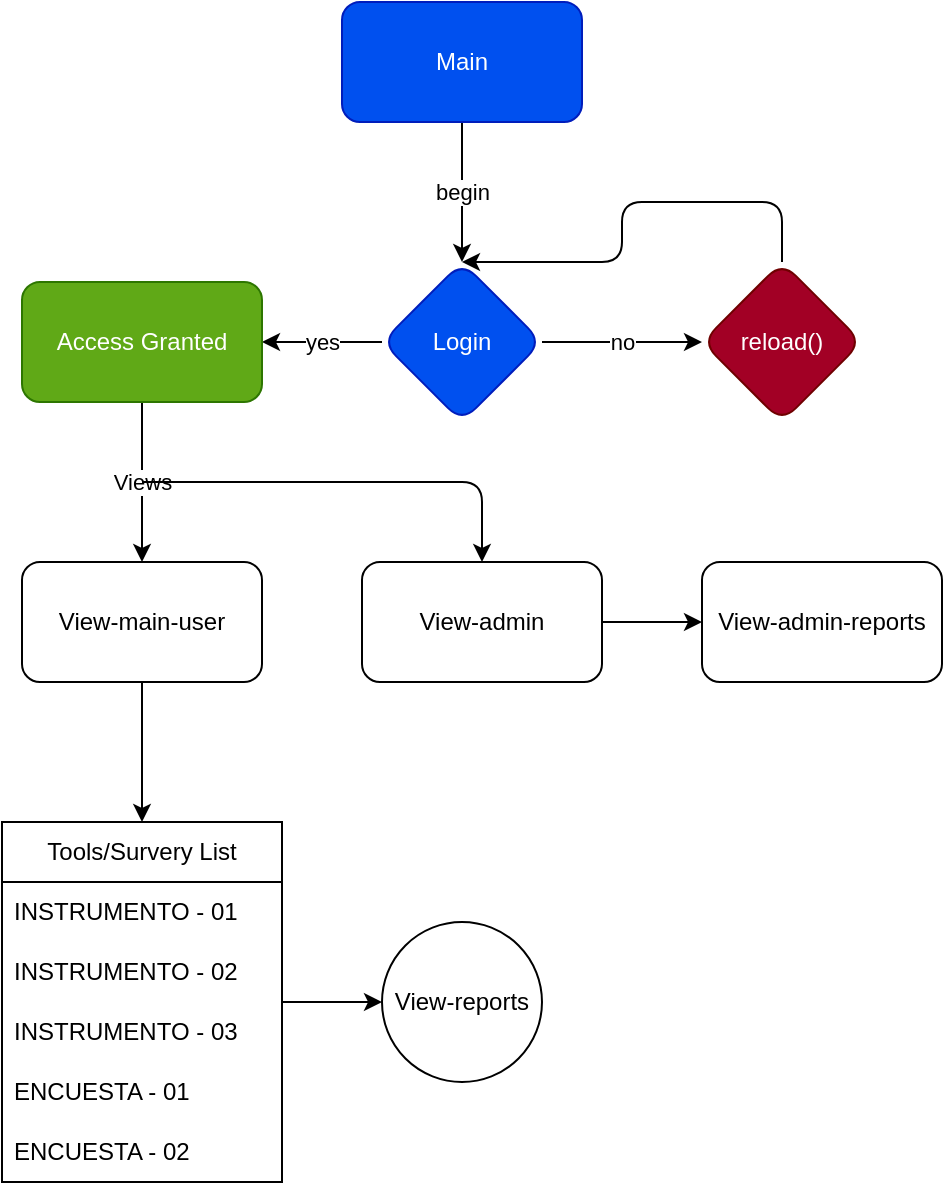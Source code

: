 <mxfile>
    <diagram id="ISaEHhVhJtC3gLjYtUyu" name="Page-1">
        <mxGraphModel dx="640" dy="513" grid="1" gridSize="10" guides="1" tooltips="1" connect="1" arrows="1" fold="1" page="1" pageScale="1" pageWidth="850" pageHeight="1100" math="0" shadow="0">
            <root>
                <mxCell id="0"/>
                <mxCell id="1" parent="0"/>
                <mxCell id="4" value="begin" style="edgeStyle=none;html=1;" edge="1" parent="1" source="2" target="3">
                    <mxGeometry relative="1" as="geometry"/>
                </mxCell>
                <mxCell id="2" value="Main" style="rounded=1;whiteSpace=wrap;html=1;fillColor=#0050ef;fontColor=#ffffff;strokeColor=#001DBC;" vertex="1" parent="1">
                    <mxGeometry x="220" y="100" width="120" height="60" as="geometry"/>
                </mxCell>
                <mxCell id="6" value="yes" style="edgeStyle=none;html=1;" edge="1" parent="1" source="3" target="5">
                    <mxGeometry relative="1" as="geometry"/>
                </mxCell>
                <mxCell id="8" value="no" style="edgeStyle=none;html=1;" edge="1" parent="1" source="3" target="7">
                    <mxGeometry relative="1" as="geometry"/>
                </mxCell>
                <mxCell id="3" value="Login" style="rhombus;whiteSpace=wrap;html=1;rounded=1;fillColor=#0050ef;fontColor=#ffffff;strokeColor=#001DBC;" vertex="1" parent="1">
                    <mxGeometry x="240" y="230" width="80" height="80" as="geometry"/>
                </mxCell>
                <mxCell id="10" value="Views" style="edgeStyle=none;html=1;" edge="1" parent="1" source="5" target="9">
                    <mxGeometry relative="1" as="geometry"/>
                </mxCell>
                <mxCell id="5" value="Access Granted" style="whiteSpace=wrap;html=1;rounded=1;fillColor=#60a917;fontColor=#ffffff;strokeColor=#2D7600;" vertex="1" parent="1">
                    <mxGeometry x="60" y="240" width="120" height="60" as="geometry"/>
                </mxCell>
                <mxCell id="7" value="reload()" style="rhombus;whiteSpace=wrap;html=1;rounded=1;fillColor=#a20025;fontColor=#ffffff;strokeColor=#6F0000;" vertex="1" parent="1">
                    <mxGeometry x="400" y="230" width="80" height="80" as="geometry"/>
                </mxCell>
                <mxCell id="9" value="View-main-user" style="rounded=1;whiteSpace=wrap;html=1;" vertex="1" parent="1">
                    <mxGeometry x="60" y="380" width="120" height="60" as="geometry"/>
                </mxCell>
                <mxCell id="19" value="" style="edgeStyle=none;html=1;" edge="1" parent="1" source="11" target="18">
                    <mxGeometry relative="1" as="geometry"/>
                </mxCell>
                <mxCell id="11" value="Tools/Survery List" style="swimlane;fontStyle=0;childLayout=stackLayout;horizontal=1;startSize=30;horizontalStack=0;resizeParent=1;resizeParentMax=0;resizeLast=0;collapsible=1;marginBottom=0;whiteSpace=wrap;html=1;" vertex="1" parent="1">
                    <mxGeometry x="50" y="510" width="140" height="180" as="geometry"/>
                </mxCell>
                <mxCell id="12" value="INSTRUMENTO - 01" style="text;strokeColor=none;fillColor=none;align=left;verticalAlign=middle;spacingLeft=4;spacingRight=4;overflow=hidden;points=[[0,0.5],[1,0.5]];portConstraint=eastwest;rotatable=0;whiteSpace=wrap;html=1;" vertex="1" parent="11">
                    <mxGeometry y="30" width="140" height="30" as="geometry"/>
                </mxCell>
                <mxCell id="13" value="INSTRUMENTO - 02" style="text;strokeColor=none;fillColor=none;align=left;verticalAlign=middle;spacingLeft=4;spacingRight=4;overflow=hidden;points=[[0,0.5],[1,0.5]];portConstraint=eastwest;rotatable=0;whiteSpace=wrap;html=1;" vertex="1" parent="11">
                    <mxGeometry y="60" width="140" height="30" as="geometry"/>
                </mxCell>
                <mxCell id="14" value="INSTRUMENTO - 03" style="text;strokeColor=none;fillColor=none;align=left;verticalAlign=middle;spacingLeft=4;spacingRight=4;overflow=hidden;points=[[0,0.5],[1,0.5]];portConstraint=eastwest;rotatable=0;whiteSpace=wrap;html=1;" vertex="1" parent="11">
                    <mxGeometry y="90" width="140" height="30" as="geometry"/>
                </mxCell>
                <mxCell id="16" value="ENCUESTA - 01" style="text;strokeColor=none;fillColor=none;align=left;verticalAlign=middle;spacingLeft=4;spacingRight=4;overflow=hidden;points=[[0,0.5],[1,0.5]];portConstraint=eastwest;rotatable=0;whiteSpace=wrap;html=1;" vertex="1" parent="11">
                    <mxGeometry y="120" width="140" height="30" as="geometry"/>
                </mxCell>
                <mxCell id="17" value="ENCUESTA - 02" style="text;strokeColor=none;fillColor=none;align=left;verticalAlign=middle;spacingLeft=4;spacingRight=4;overflow=hidden;points=[[0,0.5],[1,0.5]];portConstraint=eastwest;rotatable=0;whiteSpace=wrap;html=1;" vertex="1" parent="11">
                    <mxGeometry y="150" width="140" height="30" as="geometry"/>
                </mxCell>
                <mxCell id="15" value="" style="endArrow=classic;html=1;exitX=0.5;exitY=1;exitDx=0;exitDy=0;entryX=0.5;entryY=0;entryDx=0;entryDy=0;" edge="1" parent="1" source="9" target="11">
                    <mxGeometry width="50" height="50" relative="1" as="geometry">
                        <mxPoint x="310" y="480" as="sourcePoint"/>
                        <mxPoint x="360" y="430" as="targetPoint"/>
                    </mxGeometry>
                </mxCell>
                <mxCell id="18" value="View-reports" style="ellipse;whiteSpace=wrap;html=1;fontStyle=0;startSize=30;" vertex="1" parent="1">
                    <mxGeometry x="240" y="560" width="80" height="80" as="geometry"/>
                </mxCell>
                <mxCell id="21" value="" style="endArrow=classic;html=1;exitX=0.5;exitY=0;exitDx=0;exitDy=0;entryX=0.5;entryY=0;entryDx=0;entryDy=0;" edge="1" parent="1" source="7" target="3">
                    <mxGeometry width="50" height="50" relative="1" as="geometry">
                        <mxPoint x="310" y="360" as="sourcePoint"/>
                        <mxPoint x="360" y="310" as="targetPoint"/>
                        <Array as="points">
                            <mxPoint x="440" y="200"/>
                            <mxPoint x="360" y="200"/>
                            <mxPoint x="360" y="230"/>
                        </Array>
                    </mxGeometry>
                </mxCell>
                <mxCell id="25" value="" style="edgeStyle=none;html=1;" edge="1" parent="1" source="22" target="24">
                    <mxGeometry relative="1" as="geometry"/>
                </mxCell>
                <mxCell id="22" value="View-admin" style="rounded=1;whiteSpace=wrap;html=1;" vertex="1" parent="1">
                    <mxGeometry x="230" y="380" width="120" height="60" as="geometry"/>
                </mxCell>
                <mxCell id="23" value="" style="endArrow=classic;html=1;" edge="1" parent="1" target="22">
                    <mxGeometry width="50" height="50" relative="1" as="geometry">
                        <mxPoint x="120" y="340" as="sourcePoint"/>
                        <mxPoint x="340" y="380" as="targetPoint"/>
                        <Array as="points">
                            <mxPoint x="290" y="340"/>
                        </Array>
                    </mxGeometry>
                </mxCell>
                <mxCell id="24" value="View-admin-reports" style="whiteSpace=wrap;html=1;rounded=1;" vertex="1" parent="1">
                    <mxGeometry x="400" y="380" width="120" height="60" as="geometry"/>
                </mxCell>
            </root>
        </mxGraphModel>
    </diagram>
</mxfile>